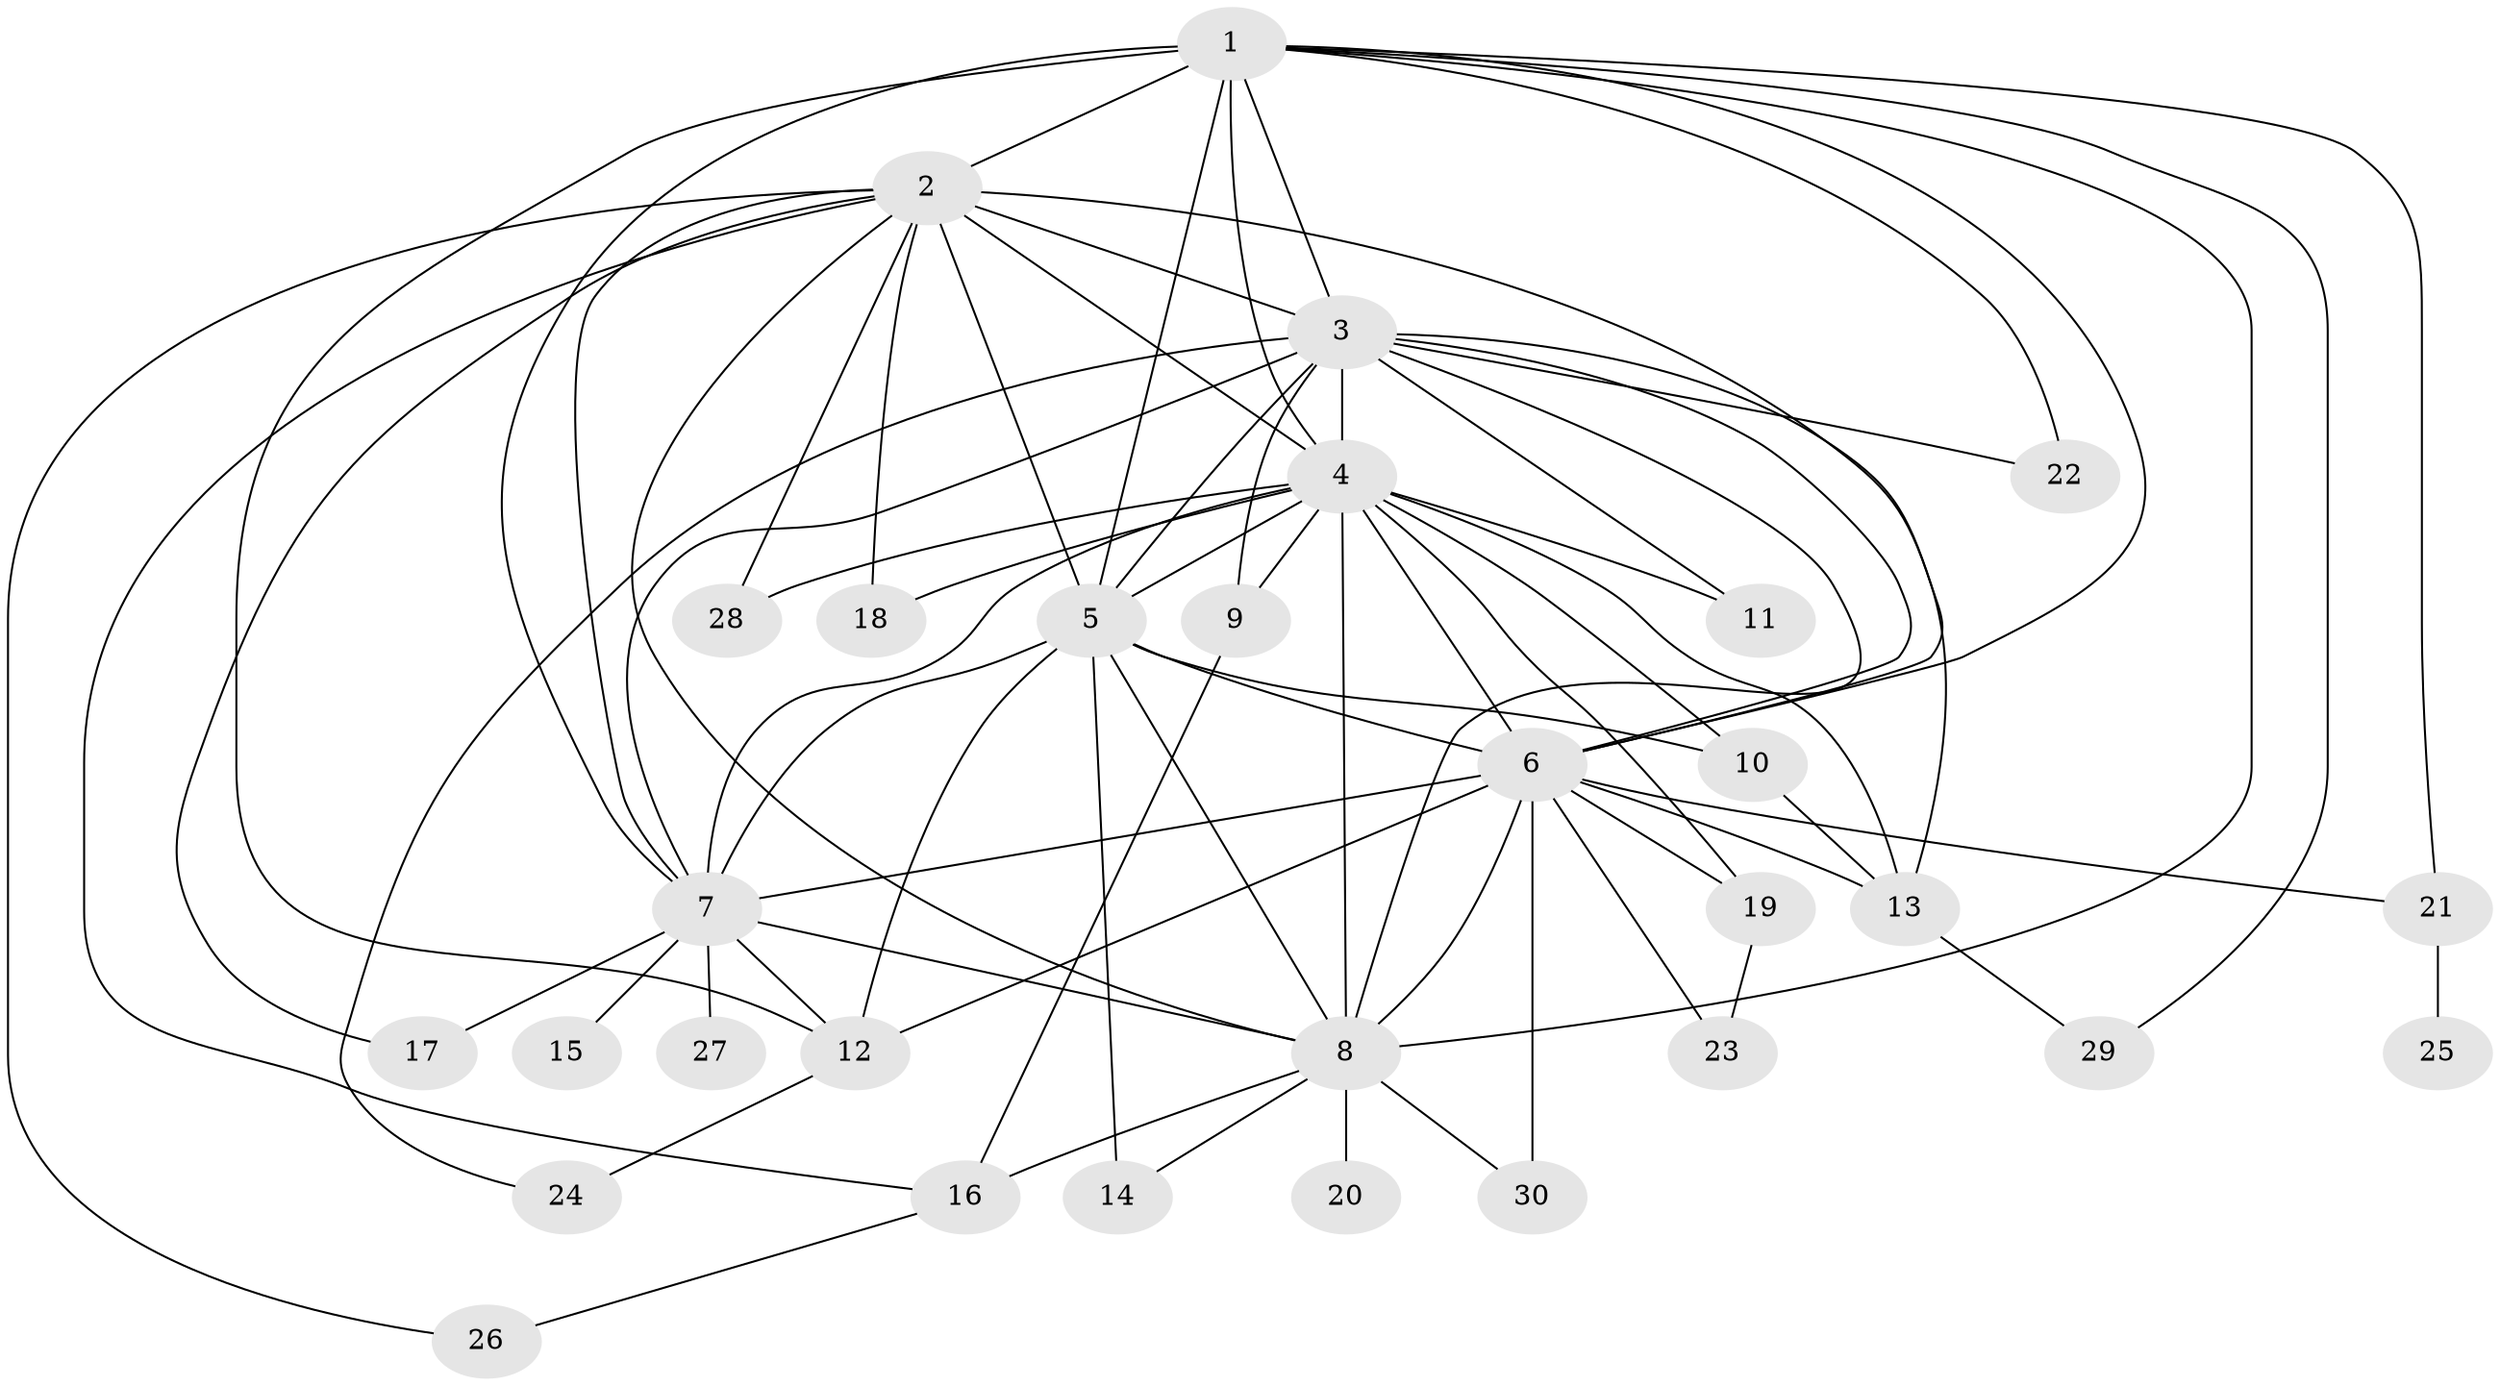 // original degree distribution, {15: 0.03389830508474576, 19: 0.03389830508474576, 10: 0.01694915254237288, 17: 0.01694915254237288, 16: 0.03389830508474576, 12: 0.01694915254237288, 23: 0.01694915254237288, 6: 0.03389830508474576, 2: 0.576271186440678, 3: 0.13559322033898305, 4: 0.0847457627118644}
// Generated by graph-tools (version 1.1) at 2025/34/03/09/25 02:34:36]
// undirected, 30 vertices, 73 edges
graph export_dot {
graph [start="1"]
  node [color=gray90,style=filled];
  1;
  2;
  3;
  4;
  5;
  6;
  7;
  8;
  9;
  10;
  11;
  12;
  13;
  14;
  15;
  16;
  17;
  18;
  19;
  20;
  21;
  22;
  23;
  24;
  25;
  26;
  27;
  28;
  29;
  30;
  1 -- 2 [weight=2.0];
  1 -- 3 [weight=2.0];
  1 -- 4 [weight=3.0];
  1 -- 5 [weight=4.0];
  1 -- 6 [weight=3.0];
  1 -- 7 [weight=2.0];
  1 -- 8 [weight=2.0];
  1 -- 12 [weight=2.0];
  1 -- 21 [weight=1.0];
  1 -- 22 [weight=1.0];
  1 -- 29 [weight=1.0];
  2 -- 3 [weight=2.0];
  2 -- 4 [weight=1.0];
  2 -- 5 [weight=2.0];
  2 -- 6 [weight=1.0];
  2 -- 7 [weight=1.0];
  2 -- 8 [weight=1.0];
  2 -- 16 [weight=1.0];
  2 -- 17 [weight=1.0];
  2 -- 18 [weight=1.0];
  2 -- 26 [weight=1.0];
  2 -- 28 [weight=1.0];
  3 -- 4 [weight=1.0];
  3 -- 5 [weight=3.0];
  3 -- 6 [weight=2.0];
  3 -- 7 [weight=1.0];
  3 -- 8 [weight=2.0];
  3 -- 9 [weight=1.0];
  3 -- 11 [weight=1.0];
  3 -- 13 [weight=1.0];
  3 -- 22 [weight=1.0];
  3 -- 24 [weight=1.0];
  4 -- 5 [weight=14.0];
  4 -- 6 [weight=2.0];
  4 -- 7 [weight=1.0];
  4 -- 8 [weight=2.0];
  4 -- 9 [weight=2.0];
  4 -- 10 [weight=1.0];
  4 -- 11 [weight=1.0];
  4 -- 13 [weight=2.0];
  4 -- 18 [weight=1.0];
  4 -- 19 [weight=1.0];
  4 -- 28 [weight=1.0];
  5 -- 6 [weight=2.0];
  5 -- 7 [weight=3.0];
  5 -- 8 [weight=2.0];
  5 -- 10 [weight=2.0];
  5 -- 12 [weight=1.0];
  5 -- 14 [weight=2.0];
  6 -- 7 [weight=1.0];
  6 -- 8 [weight=1.0];
  6 -- 12 [weight=1.0];
  6 -- 13 [weight=1.0];
  6 -- 19 [weight=1.0];
  6 -- 21 [weight=1.0];
  6 -- 23 [weight=1.0];
  6 -- 30 [weight=1.0];
  7 -- 8 [weight=1.0];
  7 -- 12 [weight=1.0];
  7 -- 15 [weight=1.0];
  7 -- 17 [weight=1.0];
  7 -- 27 [weight=1.0];
  8 -- 14 [weight=1.0];
  8 -- 16 [weight=1.0];
  8 -- 20 [weight=1.0];
  8 -- 30 [weight=1.0];
  9 -- 16 [weight=2.0];
  10 -- 13 [weight=2.0];
  12 -- 24 [weight=1.0];
  13 -- 29 [weight=1.0];
  16 -- 26 [weight=1.0];
  19 -- 23 [weight=1.0];
  21 -- 25 [weight=1.0];
}
